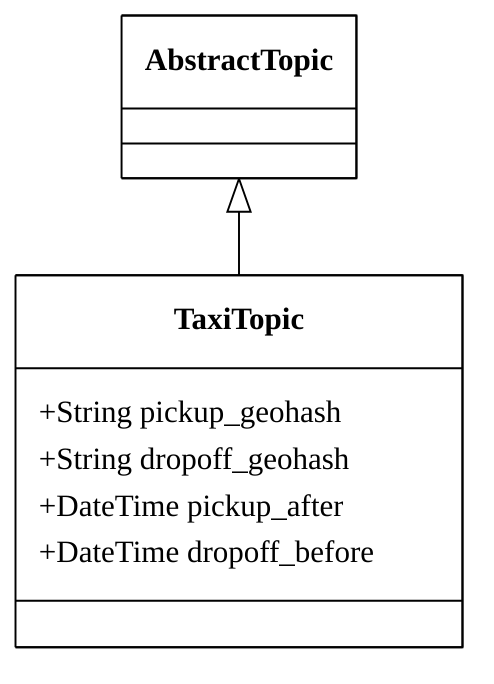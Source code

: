 %%{
  init: {
    'theme': 'base',
    'themeVariables': {
      'primaryColor': '#FFFFFF',
      'primaryTextColor': '#000',
      'primaryBorderColor': '#000',
      'lineColor': '#000',
      'secondaryColor': '#000',
      'tertiaryColor': '#000',
      'fontFamily':'Times New Roman'
    }
  }
}%%
classDiagram
    AbstractTopic <|-- TaxiTopic
    class AbstractTopic{        
    }
    class TaxiTopic{
        +String pickup_geohash
        +String dropoff_geohash
        +DateTime pickup_after
        +DateTime dropoff_before
    }